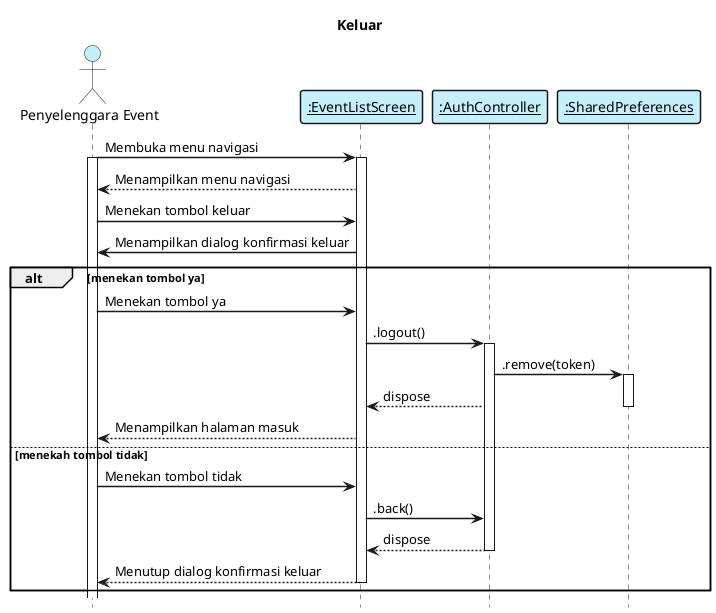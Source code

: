 @startuml "sequence_diagram_masuk"

    title "Keluar"
    hide footbox
    skinparam  shadowing false
    skinparam sequence {    
        ArrowThickness 1.5
        ActorFontName Century Gothic
        ActorBackgroundColor  #C6EFFC
        ArrowFontName Century Gothic
        ParticipantBorderThickness 1.5
        ParticipantBackgroundColor #C6EFFC
    }

    ' frontend component
    actor "Penyelenggara Event" as eo   
    participant "__:EventListScreen__" as view1
    participant "__:AuthController__" as controller1
    participant "__:SharedPreferences__" as prefs
    
    eo -> view1: Membuka menu navigasi
    activate eo
    activate view1
    view1 --> eo: Menampilkan menu navigasi
    eo -> view1: Menekan tombol keluar
    view1 -> eo: Menampilkan dialog konfirmasi keluar
    alt menekan tombol ya
        eo -> view1: Menekan tombol ya
        view1 -> controller1: .logout()
        activate controller1
        controller1 -> prefs: .remove(token)
        activate prefs
        controller1 --> view1: dispose
        deactivate 
        view1 --> eo: Menampilkan halaman masuk
    else menekah tombol tidak
        eo -> view1: Menekan tombol tidak
        view1 -> controller1: .back()
        controller1 --> view1: dispose
        deactivate
        view1 --> eo: Menutup dialog konfirmasi keluar
        deactivate
    end
    
    
@enduml